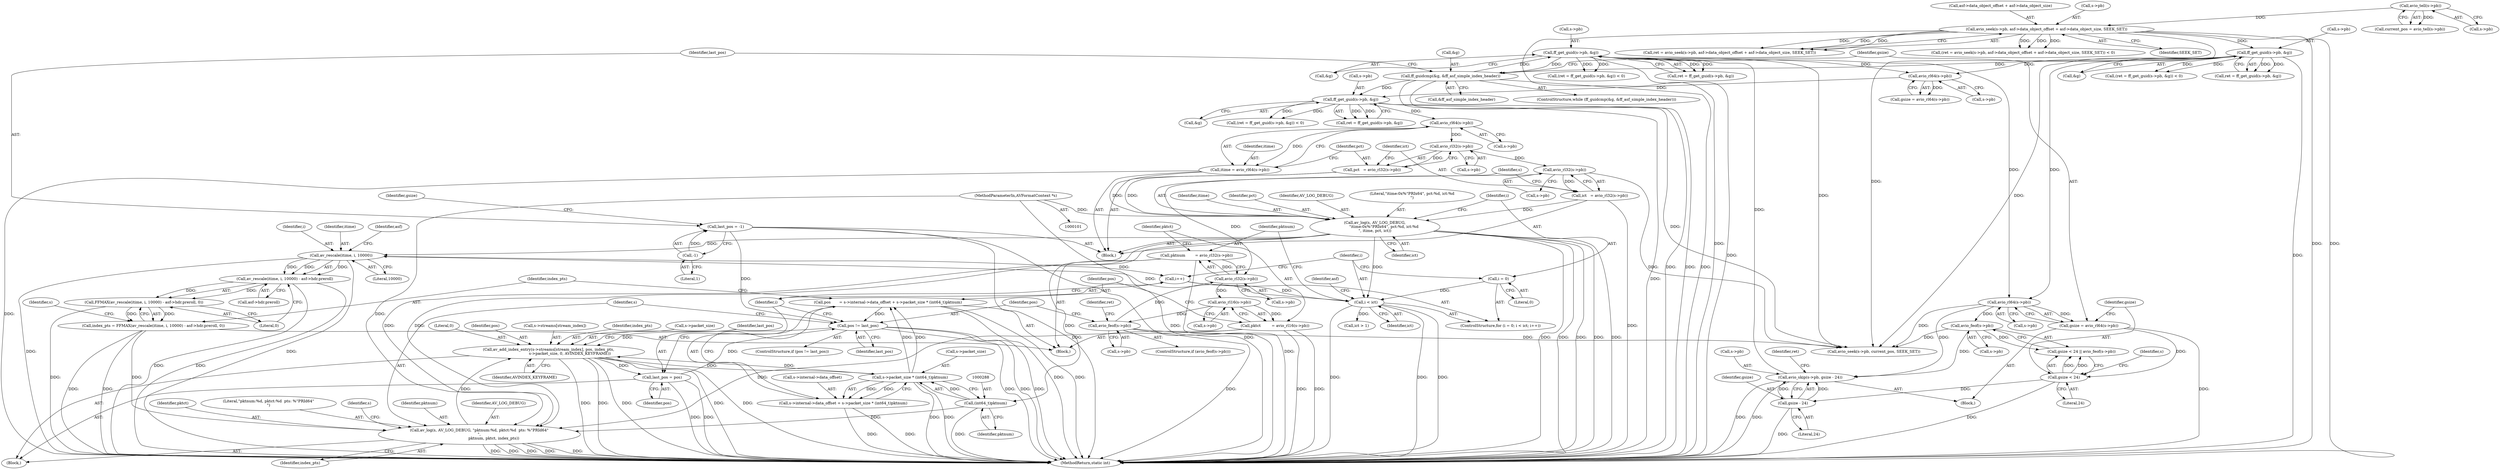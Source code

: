 digraph "0_FFmpeg_afc9c683ed9db01edb357bc8c19edad4282b3a97@integer" {
"1000275" [label="(Call,pos       = s->internal->data_offset + s->packet_size * (int64_t)pktnum)"];
"1000283" [label="(Call,s->packet_size * (int64_t)pktnum)"];
"1000327" [label="(Call,av_add_index_entry(s->streams[stream_index], pos, index_pts,\n                                   s->packet_size, 0, AVINDEX_KEYFRAME))"];
"1000316" [label="(Call,pos != last_pos)"];
"1000275" [label="(Call,pos       = s->internal->data_offset + s->packet_size * (int64_t)pktnum)"];
"1000199" [label="(Call,last_pos = -1)"];
"1000201" [label="(Call,-1)"];
"1000340" [label="(Call,last_pos = pos)"];
"1000320" [label="(Call,av_log(s, AV_LOG_DEBUG, \"pktnum:%d, pktct:%d  pts: %\"PRId64\"\n\",\n                        pktnum, pktct, index_pts))"];
"1000243" [label="(Call,av_log(s, AV_LOG_DEBUG,\n               \"itime:0x%\"PRIx64\", pct:%d, ict:%d\n\", itime, pct, ict))"];
"1000102" [label="(MethodParameterIn,AVFormatContext *s)"];
"1000225" [label="(Call,itime = avio_rl64(s->pb))"];
"1000227" [label="(Call,avio_rl64(s->pb))"];
"1000217" [label="(Call,ff_get_guid(s->pb, &g))"];
"1000209" [label="(Call,avio_rl64(s->pb))"];
"1000188" [label="(Call,ff_get_guid(s->pb, &g))"];
"1000177" [label="(Call,avio_skip(s->pb, gsize - 24))"];
"1000171" [label="(Call,avio_feof(s->pb))"];
"1000162" [label="(Call,avio_rl64(s->pb))"];
"1000144" [label="(Call,ff_get_guid(s->pb, &g))"];
"1000124" [label="(Call,avio_seek(s->pb, asf->data_object_offset + asf->data_object_size, SEEK_SET))"];
"1000115" [label="(Call,avio_tell(s->pb))"];
"1000181" [label="(Call,gsize - 24)"];
"1000168" [label="(Call,gsize < 24)"];
"1000160" [label="(Call,gsize = avio_rl64(s->pb))"];
"1000153" [label="(Call,ff_guidcmp(&g, &ff_asf_simple_index_header))"];
"1000231" [label="(Call,pct   = avio_rl32(s->pb))"];
"1000233" [label="(Call,avio_rl32(s->pb))"];
"1000237" [label="(Call,ict   = avio_rl32(s->pb))"];
"1000239" [label="(Call,avio_rl32(s->pb))"];
"1000287" [label="(Call,(int64_t)pktnum)"];
"1000261" [label="(Call,pktnum        = avio_rl32(s->pb))"];
"1000263" [label="(Call,avio_rl32(s->pb))"];
"1000306" [label="(Call,avio_feof(s->pb))"];
"1000270" [label="(Call,avio_rl16(s->pb))"];
"1000268" [label="(Call,pktct         = avio_rl16(s->pb))"];
"1000291" [label="(Call,index_pts = FFMAX(av_rescale(itime, i, 10000) - asf->hdr.preroll, 0))"];
"1000293" [label="(Call,FFMAX(av_rescale(itime, i, 10000) - asf->hdr.preroll, 0))"];
"1000294" [label="(Call,av_rescale(itime, i, 10000) - asf->hdr.preroll)"];
"1000295" [label="(Call,av_rescale(itime, i, 10000))"];
"1000254" [label="(Call,i < ict)"];
"1000251" [label="(Call,i = 0)"];
"1000257" [label="(Call,i++)"];
"1000277" [label="(Call,s->internal->data_offset + s->packet_size * (int64_t)pktnum)"];
"1000292" [label="(Identifier,index_pts)"];
"1000182" [label="(Identifier,gsize)"];
"1000326" [label="(Identifier,index_pts)"];
"1000243" [label="(Call,av_log(s, AV_LOG_DEBUG,\n               \"itime:0x%\"PRIx64\", pct:%d, ict:%d\n\", itime, pct, ict))"];
"1000128" [label="(Call,asf->data_object_offset + asf->data_object_size)"];
"1000315" [label="(ControlStructure,if (pos != last_pos))"];
"1000258" [label="(Identifier,i)"];
"1000186" [label="(Call,ret = ff_get_guid(s->pb, &g))"];
"1000257" [label="(Call,i++)"];
"1000232" [label="(Identifier,pct)"];
"1000270" [label="(Call,avio_rl16(s->pb))"];
"1000301" [label="(Identifier,asf)"];
"1000277" [label="(Call,s->internal->data_offset + s->packet_size * (int64_t)pktnum)"];
"1000141" [label="(Call,(ret = ff_get_guid(s->pb, &g)) < 0)"];
"1000210" [label="(Call,s->pb)"];
"1000156" [label="(Call,&ff_asf_simple_index_header)"];
"1000271" [label="(Call,s->pb)"];
"1000124" [label="(Call,avio_seek(s->pb, asf->data_object_offset + asf->data_object_size, SEEK_SET))"];
"1000217" [label="(Call,ff_get_guid(s->pb, &g))"];
"1000178" [label="(Call,s->pb)"];
"1000240" [label="(Call,s->pb)"];
"1000162" [label="(Call,avio_rl64(s->pb))"];
"1000304" [label="(Literal,0)"];
"1000228" [label="(Call,s->pb)"];
"1000275" [label="(Call,pos       = s->internal->data_offset + s->packet_size * (int64_t)pktnum)"];
"1000233" [label="(Call,avio_rl32(s->pb))"];
"1000116" [label="(Call,s->pb)"];
"1000115" [label="(Call,avio_tell(s->pb))"];
"1000154" [label="(Call,&g)"];
"1000306" [label="(Call,avio_feof(s->pb))"];
"1000170" [label="(Literal,24)"];
"1000145" [label="(Call,s->pb)"];
"1000209" [label="(Call,avio_rl64(s->pb))"];
"1000234" [label="(Call,s->pb)"];
"1000328" [label="(Call,s->streams[stream_index])"];
"1000227" [label="(Call,avio_rl64(s->pb))"];
"1000144" [label="(Call,ff_get_guid(s->pb, &g))"];
"1000325" [label="(Identifier,pktct)"];
"1000287" [label="(Call,(int64_t)pktnum)"];
"1000321" [label="(Identifier,s)"];
"1000319" [label="(Block,)"];
"1000247" [label="(Identifier,itime)"];
"1000334" [label="(Identifier,index_pts)"];
"1000335" [label="(Call,s->packet_size)"];
"1000177" [label="(Call,avio_skip(s->pb, gsize - 24))"];
"1000252" [label="(Identifier,i)"];
"1000291" [label="(Call,index_pts = FFMAX(av_rescale(itime, i, 10000) - asf->hdr.preroll, 0))"];
"1000167" [label="(Call,gsize < 24 || avio_feof(s->pb))"];
"1000297" [label="(Identifier,i)"];
"1000215" [label="(Call,ret = ff_get_guid(s->pb, &g))"];
"1000256" [label="(Identifier,ict)"];
"1000248" [label="(Identifier,pct)"];
"1000171" [label="(Call,avio_feof(s->pb))"];
"1000323" [label="(Literal,\"pktnum:%d, pktct:%d  pts: %\"PRId64\"\n\")"];
"1000189" [label="(Call,s->pb)"];
"1000251" [label="(Call,i = 0)"];
"1000340" [label="(Call,last_pos = pos)"];
"1000161" [label="(Identifier,gsize)"];
"1000142" [label="(Call,ret = ff_get_guid(s->pb, &g))"];
"1000160" [label="(Call,gsize = avio_rl64(s->pb))"];
"1000169" [label="(Identifier,gsize)"];
"1000308" [label="(Identifier,s)"];
"1000200" [label="(Identifier,last_pos)"];
"1000264" [label="(Call,s->pb)"];
"1000245" [label="(Identifier,AV_LOG_DEBUG)"];
"1000341" [label="(Identifier,last_pos)"];
"1000168" [label="(Call,gsize < 24)"];
"1000102" [label="(MethodParameterIn,AVFormatContext *s)"];
"1000244" [label="(Identifier,s)"];
"1000226" [label="(Identifier,itime)"];
"1000263" [label="(Call,avio_rl32(s->pb))"];
"1000192" [label="(Call,&g)"];
"1000231" [label="(Call,pct   = avio_rl32(s->pb))"];
"1000351" [label="(Call,avio_seek(s->pb, current_pos, SEEK_SET))"];
"1000318" [label="(Identifier,last_pos)"];
"1000296" [label="(Identifier,itime)"];
"1000250" [label="(ControlStructure,for (i = 0; i < ict; i++))"];
"1000330" [label="(Identifier,s)"];
"1000345" [label="(Identifier,asf)"];
"1000122" [label="(Call,ret = avio_seek(s->pb, asf->data_object_offset + asf->data_object_size, SEEK_SET))"];
"1000294" [label="(Call,av_rescale(itime, i, 10000) - asf->hdr.preroll)"];
"1000249" [label="(Identifier,ict)"];
"1000305" [label="(ControlStructure,if (avio_feof(s->pb)))"];
"1000359" [label="(MethodReturn,static int)"];
"1000148" [label="(Call,&g)"];
"1000289" [label="(Identifier,pktnum)"];
"1000320" [label="(Call,av_log(s, AV_LOG_DEBUG, \"pktnum:%d, pktct:%d  pts: %\"PRId64\"\n\",\n                        pktnum, pktct, index_pts))"];
"1000299" [label="(Call,asf->hdr.preroll)"];
"1000183" [label="(Literal,24)"];
"1000153" [label="(Call,ff_guidcmp(&g, &ff_asf_simple_index_header))"];
"1000269" [label="(Identifier,pktct)"];
"1000347" [label="(Call,ict > 1)"];
"1000253" [label="(Literal,0)"];
"1000338" [label="(Literal,0)"];
"1000268" [label="(Call,pktct         = avio_rl16(s->pb))"];
"1000283" [label="(Call,s->packet_size * (int64_t)pktnum)"];
"1000152" [label="(ControlStructure,while (ff_guidcmp(&g, &ff_asf_simple_index_header)))"];
"1000276" [label="(Identifier,pos)"];
"1000317" [label="(Identifier,pos)"];
"1000259" [label="(Block,)"];
"1000158" [label="(Block,)"];
"1000208" [label="(Identifier,gsize)"];
"1000262" [label="(Identifier,pktnum)"];
"1000121" [label="(Call,(ret = avio_seek(s->pb, asf->data_object_offset + asf->data_object_size, SEEK_SET)) < 0)"];
"1000342" [label="(Identifier,pos)"];
"1000324" [label="(Identifier,pktnum)"];
"1000254" [label="(Call,i < ict)"];
"1000327" [label="(Call,av_add_index_entry(s->streams[stream_index], pos, index_pts,\n                                   s->packet_size, 0, AVINDEX_KEYFRAME))"];
"1000278" [label="(Call,s->internal->data_offset)"];
"1000188" [label="(Call,ff_get_guid(s->pb, &g))"];
"1000307" [label="(Call,s->pb)"];
"1000196" [label="(Block,)"];
"1000316" [label="(Call,pos != last_pos)"];
"1000221" [label="(Call,&g)"];
"1000246" [label="(Literal,\"itime:0x%\"PRIx64\", pct:%d, ict:%d\n\")"];
"1000284" [label="(Call,s->packet_size)"];
"1000225" [label="(Call,itime = avio_rl64(s->pb))"];
"1000295" [label="(Call,av_rescale(itime, i, 10000))"];
"1000113" [label="(Call,current_pos = avio_tell(s->pb))"];
"1000214" [label="(Call,(ret = ff_get_guid(s->pb, &g)) < 0)"];
"1000135" [label="(Identifier,SEEK_SET)"];
"1000298" [label="(Literal,10000)"];
"1000312" [label="(Identifier,ret)"];
"1000237" [label="(Call,ict   = avio_rl32(s->pb))"];
"1000207" [label="(Call,gsize = avio_rl64(s->pb))"];
"1000187" [label="(Identifier,ret)"];
"1000125" [label="(Call,s->pb)"];
"1000293" [label="(Call,FFMAX(av_rescale(itime, i, 10000) - asf->hdr.preroll, 0))"];
"1000255" [label="(Identifier,i)"];
"1000322" [label="(Identifier,AV_LOG_DEBUG)"];
"1000163" [label="(Call,s->pb)"];
"1000202" [label="(Literal,1)"];
"1000238" [label="(Identifier,ict)"];
"1000201" [label="(Call,-1)"];
"1000261" [label="(Call,pktnum        = avio_rl32(s->pb))"];
"1000333" [label="(Identifier,pos)"];
"1000218" [label="(Call,s->pb)"];
"1000173" [label="(Identifier,s)"];
"1000339" [label="(Identifier,AVINDEX_KEYFRAME)"];
"1000172" [label="(Call,s->pb)"];
"1000185" [label="(Call,(ret = ff_get_guid(s->pb, &g)) < 0)"];
"1000199" [label="(Call,last_pos = -1)"];
"1000239" [label="(Call,avio_rl32(s->pb))"];
"1000181" [label="(Call,gsize - 24)"];
"1000275" -> "1000259"  [label="AST: "];
"1000275" -> "1000277"  [label="CFG: "];
"1000276" -> "1000275"  [label="AST: "];
"1000277" -> "1000275"  [label="AST: "];
"1000292" -> "1000275"  [label="CFG: "];
"1000275" -> "1000359"  [label="DDG: "];
"1000275" -> "1000359"  [label="DDG: "];
"1000283" -> "1000275"  [label="DDG: "];
"1000283" -> "1000275"  [label="DDG: "];
"1000275" -> "1000316"  [label="DDG: "];
"1000283" -> "1000277"  [label="AST: "];
"1000283" -> "1000287"  [label="CFG: "];
"1000284" -> "1000283"  [label="AST: "];
"1000287" -> "1000283"  [label="AST: "];
"1000277" -> "1000283"  [label="CFG: "];
"1000283" -> "1000359"  [label="DDG: "];
"1000283" -> "1000359"  [label="DDG: "];
"1000283" -> "1000277"  [label="DDG: "];
"1000283" -> "1000277"  [label="DDG: "];
"1000327" -> "1000283"  [label="DDG: "];
"1000287" -> "1000283"  [label="DDG: "];
"1000283" -> "1000327"  [label="DDG: "];
"1000327" -> "1000319"  [label="AST: "];
"1000327" -> "1000339"  [label="CFG: "];
"1000328" -> "1000327"  [label="AST: "];
"1000333" -> "1000327"  [label="AST: "];
"1000334" -> "1000327"  [label="AST: "];
"1000335" -> "1000327"  [label="AST: "];
"1000338" -> "1000327"  [label="AST: "];
"1000339" -> "1000327"  [label="AST: "];
"1000341" -> "1000327"  [label="CFG: "];
"1000327" -> "1000359"  [label="DDG: "];
"1000327" -> "1000359"  [label="DDG: "];
"1000327" -> "1000359"  [label="DDG: "];
"1000327" -> "1000359"  [label="DDG: "];
"1000327" -> "1000359"  [label="DDG: "];
"1000316" -> "1000327"  [label="DDG: "];
"1000320" -> "1000327"  [label="DDG: "];
"1000327" -> "1000340"  [label="DDG: "];
"1000316" -> "1000315"  [label="AST: "];
"1000316" -> "1000318"  [label="CFG: "];
"1000317" -> "1000316"  [label="AST: "];
"1000318" -> "1000316"  [label="AST: "];
"1000321" -> "1000316"  [label="CFG: "];
"1000258" -> "1000316"  [label="CFG: "];
"1000316" -> "1000359"  [label="DDG: "];
"1000316" -> "1000359"  [label="DDG: "];
"1000316" -> "1000359"  [label="DDG: "];
"1000199" -> "1000316"  [label="DDG: "];
"1000340" -> "1000316"  [label="DDG: "];
"1000199" -> "1000196"  [label="AST: "];
"1000199" -> "1000201"  [label="CFG: "];
"1000200" -> "1000199"  [label="AST: "];
"1000201" -> "1000199"  [label="AST: "];
"1000208" -> "1000199"  [label="CFG: "];
"1000199" -> "1000359"  [label="DDG: "];
"1000199" -> "1000359"  [label="DDG: "];
"1000201" -> "1000199"  [label="DDG: "];
"1000201" -> "1000202"  [label="CFG: "];
"1000202" -> "1000201"  [label="AST: "];
"1000340" -> "1000319"  [label="AST: "];
"1000340" -> "1000342"  [label="CFG: "];
"1000341" -> "1000340"  [label="AST: "];
"1000342" -> "1000340"  [label="AST: "];
"1000258" -> "1000340"  [label="CFG: "];
"1000340" -> "1000359"  [label="DDG: "];
"1000340" -> "1000359"  [label="DDG: "];
"1000320" -> "1000319"  [label="AST: "];
"1000320" -> "1000326"  [label="CFG: "];
"1000321" -> "1000320"  [label="AST: "];
"1000322" -> "1000320"  [label="AST: "];
"1000323" -> "1000320"  [label="AST: "];
"1000324" -> "1000320"  [label="AST: "];
"1000325" -> "1000320"  [label="AST: "];
"1000326" -> "1000320"  [label="AST: "];
"1000330" -> "1000320"  [label="CFG: "];
"1000320" -> "1000359"  [label="DDG: "];
"1000320" -> "1000359"  [label="DDG: "];
"1000320" -> "1000359"  [label="DDG: "];
"1000320" -> "1000359"  [label="DDG: "];
"1000320" -> "1000359"  [label="DDG: "];
"1000243" -> "1000320"  [label="DDG: "];
"1000243" -> "1000320"  [label="DDG: "];
"1000102" -> "1000320"  [label="DDG: "];
"1000287" -> "1000320"  [label="DDG: "];
"1000268" -> "1000320"  [label="DDG: "];
"1000291" -> "1000320"  [label="DDG: "];
"1000243" -> "1000196"  [label="AST: "];
"1000243" -> "1000249"  [label="CFG: "];
"1000244" -> "1000243"  [label="AST: "];
"1000245" -> "1000243"  [label="AST: "];
"1000246" -> "1000243"  [label="AST: "];
"1000247" -> "1000243"  [label="AST: "];
"1000248" -> "1000243"  [label="AST: "];
"1000249" -> "1000243"  [label="AST: "];
"1000252" -> "1000243"  [label="CFG: "];
"1000243" -> "1000359"  [label="DDG: "];
"1000243" -> "1000359"  [label="DDG: "];
"1000243" -> "1000359"  [label="DDG: "];
"1000243" -> "1000359"  [label="DDG: "];
"1000243" -> "1000359"  [label="DDG: "];
"1000102" -> "1000243"  [label="DDG: "];
"1000225" -> "1000243"  [label="DDG: "];
"1000231" -> "1000243"  [label="DDG: "];
"1000237" -> "1000243"  [label="DDG: "];
"1000243" -> "1000254"  [label="DDG: "];
"1000243" -> "1000295"  [label="DDG: "];
"1000102" -> "1000101"  [label="AST: "];
"1000102" -> "1000359"  [label="DDG: "];
"1000225" -> "1000196"  [label="AST: "];
"1000225" -> "1000227"  [label="CFG: "];
"1000226" -> "1000225"  [label="AST: "];
"1000227" -> "1000225"  [label="AST: "];
"1000232" -> "1000225"  [label="CFG: "];
"1000225" -> "1000359"  [label="DDG: "];
"1000227" -> "1000225"  [label="DDG: "];
"1000227" -> "1000228"  [label="CFG: "];
"1000228" -> "1000227"  [label="AST: "];
"1000217" -> "1000227"  [label="DDG: "];
"1000227" -> "1000233"  [label="DDG: "];
"1000217" -> "1000215"  [label="AST: "];
"1000217" -> "1000221"  [label="CFG: "];
"1000218" -> "1000217"  [label="AST: "];
"1000221" -> "1000217"  [label="AST: "];
"1000215" -> "1000217"  [label="CFG: "];
"1000217" -> "1000359"  [label="DDG: "];
"1000217" -> "1000214"  [label="DDG: "];
"1000217" -> "1000214"  [label="DDG: "];
"1000217" -> "1000215"  [label="DDG: "];
"1000217" -> "1000215"  [label="DDG: "];
"1000209" -> "1000217"  [label="DDG: "];
"1000153" -> "1000217"  [label="DDG: "];
"1000217" -> "1000351"  [label="DDG: "];
"1000209" -> "1000207"  [label="AST: "];
"1000209" -> "1000210"  [label="CFG: "];
"1000210" -> "1000209"  [label="AST: "];
"1000207" -> "1000209"  [label="CFG: "];
"1000209" -> "1000207"  [label="DDG: "];
"1000188" -> "1000209"  [label="DDG: "];
"1000144" -> "1000209"  [label="DDG: "];
"1000188" -> "1000186"  [label="AST: "];
"1000188" -> "1000192"  [label="CFG: "];
"1000189" -> "1000188"  [label="AST: "];
"1000192" -> "1000188"  [label="AST: "];
"1000186" -> "1000188"  [label="CFG: "];
"1000188" -> "1000359"  [label="DDG: "];
"1000188" -> "1000153"  [label="DDG: "];
"1000188" -> "1000162"  [label="DDG: "];
"1000188" -> "1000185"  [label="DDG: "];
"1000188" -> "1000185"  [label="DDG: "];
"1000188" -> "1000186"  [label="DDG: "];
"1000188" -> "1000186"  [label="DDG: "];
"1000177" -> "1000188"  [label="DDG: "];
"1000153" -> "1000188"  [label="DDG: "];
"1000188" -> "1000351"  [label="DDG: "];
"1000177" -> "1000158"  [label="AST: "];
"1000177" -> "1000181"  [label="CFG: "];
"1000178" -> "1000177"  [label="AST: "];
"1000181" -> "1000177"  [label="AST: "];
"1000187" -> "1000177"  [label="CFG: "];
"1000177" -> "1000359"  [label="DDG: "];
"1000177" -> "1000359"  [label="DDG: "];
"1000171" -> "1000177"  [label="DDG: "];
"1000162" -> "1000177"  [label="DDG: "];
"1000181" -> "1000177"  [label="DDG: "];
"1000181" -> "1000177"  [label="DDG: "];
"1000171" -> "1000167"  [label="AST: "];
"1000171" -> "1000172"  [label="CFG: "];
"1000172" -> "1000171"  [label="AST: "];
"1000167" -> "1000171"  [label="CFG: "];
"1000171" -> "1000167"  [label="DDG: "];
"1000162" -> "1000171"  [label="DDG: "];
"1000171" -> "1000351"  [label="DDG: "];
"1000162" -> "1000160"  [label="AST: "];
"1000162" -> "1000163"  [label="CFG: "];
"1000163" -> "1000162"  [label="AST: "];
"1000160" -> "1000162"  [label="CFG: "];
"1000162" -> "1000160"  [label="DDG: "];
"1000144" -> "1000162"  [label="DDG: "];
"1000162" -> "1000351"  [label="DDG: "];
"1000144" -> "1000142"  [label="AST: "];
"1000144" -> "1000148"  [label="CFG: "];
"1000145" -> "1000144"  [label="AST: "];
"1000148" -> "1000144"  [label="AST: "];
"1000142" -> "1000144"  [label="CFG: "];
"1000144" -> "1000359"  [label="DDG: "];
"1000144" -> "1000141"  [label="DDG: "];
"1000144" -> "1000141"  [label="DDG: "];
"1000144" -> "1000142"  [label="DDG: "];
"1000144" -> "1000142"  [label="DDG: "];
"1000124" -> "1000144"  [label="DDG: "];
"1000144" -> "1000153"  [label="DDG: "];
"1000144" -> "1000351"  [label="DDG: "];
"1000124" -> "1000122"  [label="AST: "];
"1000124" -> "1000135"  [label="CFG: "];
"1000125" -> "1000124"  [label="AST: "];
"1000128" -> "1000124"  [label="AST: "];
"1000135" -> "1000124"  [label="AST: "];
"1000122" -> "1000124"  [label="CFG: "];
"1000124" -> "1000359"  [label="DDG: "];
"1000124" -> "1000359"  [label="DDG: "];
"1000124" -> "1000359"  [label="DDG: "];
"1000124" -> "1000121"  [label="DDG: "];
"1000124" -> "1000121"  [label="DDG: "];
"1000124" -> "1000121"  [label="DDG: "];
"1000124" -> "1000122"  [label="DDG: "];
"1000124" -> "1000122"  [label="DDG: "];
"1000124" -> "1000122"  [label="DDG: "];
"1000115" -> "1000124"  [label="DDG: "];
"1000124" -> "1000351"  [label="DDG: "];
"1000115" -> "1000113"  [label="AST: "];
"1000115" -> "1000116"  [label="CFG: "];
"1000116" -> "1000115"  [label="AST: "];
"1000113" -> "1000115"  [label="CFG: "];
"1000115" -> "1000113"  [label="DDG: "];
"1000181" -> "1000183"  [label="CFG: "];
"1000182" -> "1000181"  [label="AST: "];
"1000183" -> "1000181"  [label="AST: "];
"1000181" -> "1000359"  [label="DDG: "];
"1000168" -> "1000181"  [label="DDG: "];
"1000168" -> "1000167"  [label="AST: "];
"1000168" -> "1000170"  [label="CFG: "];
"1000169" -> "1000168"  [label="AST: "];
"1000170" -> "1000168"  [label="AST: "];
"1000173" -> "1000168"  [label="CFG: "];
"1000167" -> "1000168"  [label="CFG: "];
"1000168" -> "1000359"  [label="DDG: "];
"1000168" -> "1000167"  [label="DDG: "];
"1000168" -> "1000167"  [label="DDG: "];
"1000160" -> "1000168"  [label="DDG: "];
"1000160" -> "1000158"  [label="AST: "];
"1000161" -> "1000160"  [label="AST: "];
"1000169" -> "1000160"  [label="CFG: "];
"1000160" -> "1000359"  [label="DDG: "];
"1000153" -> "1000152"  [label="AST: "];
"1000153" -> "1000156"  [label="CFG: "];
"1000154" -> "1000153"  [label="AST: "];
"1000156" -> "1000153"  [label="AST: "];
"1000161" -> "1000153"  [label="CFG: "];
"1000200" -> "1000153"  [label="CFG: "];
"1000153" -> "1000359"  [label="DDG: "];
"1000153" -> "1000359"  [label="DDG: "];
"1000153" -> "1000359"  [label="DDG: "];
"1000231" -> "1000196"  [label="AST: "];
"1000231" -> "1000233"  [label="CFG: "];
"1000232" -> "1000231"  [label="AST: "];
"1000233" -> "1000231"  [label="AST: "];
"1000238" -> "1000231"  [label="CFG: "];
"1000233" -> "1000231"  [label="DDG: "];
"1000233" -> "1000234"  [label="CFG: "];
"1000234" -> "1000233"  [label="AST: "];
"1000233" -> "1000239"  [label="DDG: "];
"1000237" -> "1000196"  [label="AST: "];
"1000237" -> "1000239"  [label="CFG: "];
"1000238" -> "1000237"  [label="AST: "];
"1000239" -> "1000237"  [label="AST: "];
"1000244" -> "1000237"  [label="CFG: "];
"1000237" -> "1000359"  [label="DDG: "];
"1000239" -> "1000237"  [label="DDG: "];
"1000239" -> "1000240"  [label="CFG: "];
"1000240" -> "1000239"  [label="AST: "];
"1000239" -> "1000263"  [label="DDG: "];
"1000239" -> "1000351"  [label="DDG: "];
"1000287" -> "1000289"  [label="CFG: "];
"1000288" -> "1000287"  [label="AST: "];
"1000289" -> "1000287"  [label="AST: "];
"1000287" -> "1000359"  [label="DDG: "];
"1000261" -> "1000287"  [label="DDG: "];
"1000261" -> "1000259"  [label="AST: "];
"1000261" -> "1000263"  [label="CFG: "];
"1000262" -> "1000261"  [label="AST: "];
"1000263" -> "1000261"  [label="AST: "];
"1000269" -> "1000261"  [label="CFG: "];
"1000261" -> "1000359"  [label="DDG: "];
"1000263" -> "1000261"  [label="DDG: "];
"1000263" -> "1000264"  [label="CFG: "];
"1000264" -> "1000263"  [label="AST: "];
"1000306" -> "1000263"  [label="DDG: "];
"1000263" -> "1000270"  [label="DDG: "];
"1000306" -> "1000305"  [label="AST: "];
"1000306" -> "1000307"  [label="CFG: "];
"1000307" -> "1000306"  [label="AST: "];
"1000312" -> "1000306"  [label="CFG: "];
"1000317" -> "1000306"  [label="CFG: "];
"1000306" -> "1000359"  [label="DDG: "];
"1000270" -> "1000306"  [label="DDG: "];
"1000306" -> "1000351"  [label="DDG: "];
"1000270" -> "1000268"  [label="AST: "];
"1000270" -> "1000271"  [label="CFG: "];
"1000271" -> "1000270"  [label="AST: "];
"1000268" -> "1000270"  [label="CFG: "];
"1000270" -> "1000268"  [label="DDG: "];
"1000268" -> "1000259"  [label="AST: "];
"1000269" -> "1000268"  [label="AST: "];
"1000276" -> "1000268"  [label="CFG: "];
"1000268" -> "1000359"  [label="DDG: "];
"1000268" -> "1000359"  [label="DDG: "];
"1000291" -> "1000259"  [label="AST: "];
"1000291" -> "1000293"  [label="CFG: "];
"1000292" -> "1000291"  [label="AST: "];
"1000293" -> "1000291"  [label="AST: "];
"1000308" -> "1000291"  [label="CFG: "];
"1000291" -> "1000359"  [label="DDG: "];
"1000291" -> "1000359"  [label="DDG: "];
"1000293" -> "1000291"  [label="DDG: "];
"1000293" -> "1000291"  [label="DDG: "];
"1000293" -> "1000304"  [label="CFG: "];
"1000294" -> "1000293"  [label="AST: "];
"1000304" -> "1000293"  [label="AST: "];
"1000293" -> "1000359"  [label="DDG: "];
"1000294" -> "1000293"  [label="DDG: "];
"1000294" -> "1000293"  [label="DDG: "];
"1000294" -> "1000299"  [label="CFG: "];
"1000295" -> "1000294"  [label="AST: "];
"1000299" -> "1000294"  [label="AST: "];
"1000304" -> "1000294"  [label="CFG: "];
"1000294" -> "1000359"  [label="DDG: "];
"1000294" -> "1000359"  [label="DDG: "];
"1000295" -> "1000294"  [label="DDG: "];
"1000295" -> "1000294"  [label="DDG: "];
"1000295" -> "1000294"  [label="DDG: "];
"1000295" -> "1000298"  [label="CFG: "];
"1000296" -> "1000295"  [label="AST: "];
"1000297" -> "1000295"  [label="AST: "];
"1000298" -> "1000295"  [label="AST: "];
"1000301" -> "1000295"  [label="CFG: "];
"1000295" -> "1000359"  [label="DDG: "];
"1000295" -> "1000359"  [label="DDG: "];
"1000295" -> "1000257"  [label="DDG: "];
"1000254" -> "1000295"  [label="DDG: "];
"1000254" -> "1000250"  [label="AST: "];
"1000254" -> "1000256"  [label="CFG: "];
"1000255" -> "1000254"  [label="AST: "];
"1000256" -> "1000254"  [label="AST: "];
"1000262" -> "1000254"  [label="CFG: "];
"1000345" -> "1000254"  [label="CFG: "];
"1000254" -> "1000359"  [label="DDG: "];
"1000254" -> "1000359"  [label="DDG: "];
"1000254" -> "1000359"  [label="DDG: "];
"1000251" -> "1000254"  [label="DDG: "];
"1000257" -> "1000254"  [label="DDG: "];
"1000254" -> "1000347"  [label="DDG: "];
"1000251" -> "1000250"  [label="AST: "];
"1000251" -> "1000253"  [label="CFG: "];
"1000252" -> "1000251"  [label="AST: "];
"1000253" -> "1000251"  [label="AST: "];
"1000255" -> "1000251"  [label="CFG: "];
"1000257" -> "1000250"  [label="AST: "];
"1000257" -> "1000258"  [label="CFG: "];
"1000258" -> "1000257"  [label="AST: "];
"1000255" -> "1000257"  [label="CFG: "];
"1000278" -> "1000277"  [label="AST: "];
"1000277" -> "1000359"  [label="DDG: "];
"1000277" -> "1000359"  [label="DDG: "];
}
